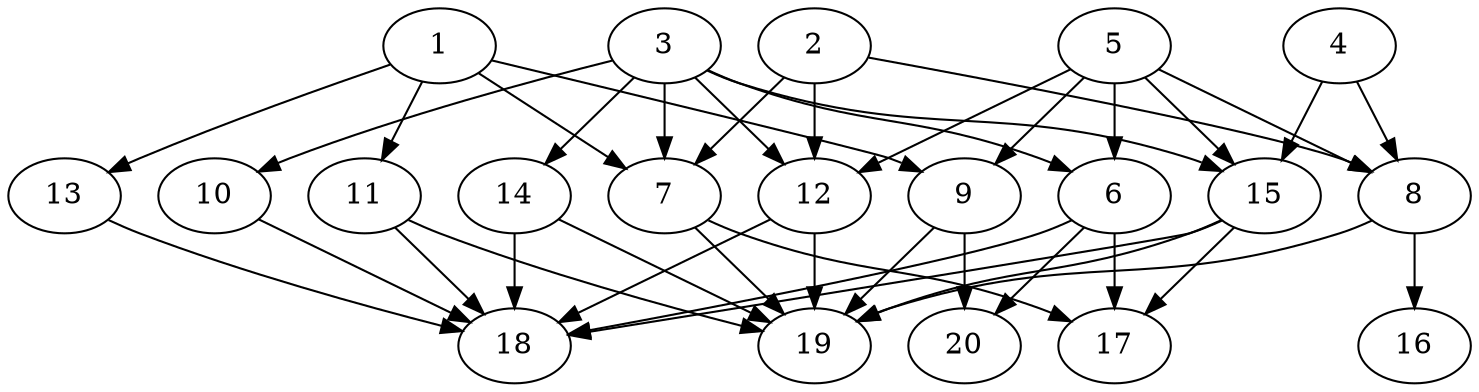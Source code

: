 // DAG automatically generated by daggen at Tue Jul 23 14:34:08 2019
// ./daggen --dot -n 20 --ccr 0.4 --fat 0.7 --regular 0.5 --density 0.8 --mindata 5242880 --maxdata 52428800 
digraph G {
  1 [size="74127360", alpha="0.07", expect_size="29650944"] 
  1 -> 7 [size ="29650944"]
  1 -> 9 [size ="29650944"]
  1 -> 11 [size ="29650944"]
  1 -> 13 [size ="29650944"]
  2 [size="109818880", alpha="0.09", expect_size="43927552"] 
  2 -> 7 [size ="43927552"]
  2 -> 8 [size ="43927552"]
  2 -> 12 [size ="43927552"]
  3 [size="98752000", alpha="0.04", expect_size="39500800"] 
  3 -> 6 [size ="39500800"]
  3 -> 7 [size ="39500800"]
  3 -> 10 [size ="39500800"]
  3 -> 12 [size ="39500800"]
  3 -> 14 [size ="39500800"]
  3 -> 15 [size ="39500800"]
  4 [size="50073600", alpha="0.09", expect_size="20029440"] 
  4 -> 8 [size ="20029440"]
  4 -> 15 [size ="20029440"]
  5 [size="51233280", alpha="0.02", expect_size="20493312"] 
  5 -> 6 [size ="20493312"]
  5 -> 8 [size ="20493312"]
  5 -> 9 [size ="20493312"]
  5 -> 12 [size ="20493312"]
  5 -> 15 [size ="20493312"]
  6 [size="101450240", alpha="0.11", expect_size="40580096"] 
  6 -> 17 [size ="40580096"]
  6 -> 18 [size ="40580096"]
  6 -> 20 [size ="40580096"]
  7 [size="116628480", alpha="0.19", expect_size="46651392"] 
  7 -> 17 [size ="46651392"]
  7 -> 19 [size ="46651392"]
  8 [size="54448640", alpha="0.18", expect_size="21779456"] 
  8 -> 16 [size ="21779456"]
  8 -> 19 [size ="21779456"]
  9 [size="67304960", alpha="0.17", expect_size="26921984"] 
  9 -> 19 [size ="26921984"]
  9 -> 20 [size ="26921984"]
  10 [size="85171200", alpha="0.14", expect_size="34068480"] 
  10 -> 18 [size ="34068480"]
  11 [size="17651200", alpha="0.08", expect_size="7060480"] 
  11 -> 18 [size ="7060480"]
  11 -> 19 [size ="7060480"]
  12 [size="59985920", alpha="0.06", expect_size="23994368"] 
  12 -> 18 [size ="23994368"]
  12 -> 19 [size ="23994368"]
  13 [size="113574400", alpha="0.19", expect_size="45429760"] 
  13 -> 18 [size ="45429760"]
  14 [size="16517120", alpha="0.07", expect_size="6606848"] 
  14 -> 18 [size ="6606848"]
  14 -> 19 [size ="6606848"]
  15 [size="69406720", alpha="0.00", expect_size="27762688"] 
  15 -> 17 [size ="27762688"]
  15 -> 18 [size ="27762688"]
  15 -> 19 [size ="27762688"]
  16 [size="81978880", alpha="0.10", expect_size="32791552"] 
  17 [size="30714880", alpha="0.16", expect_size="12285952"] 
  18 [size="27742720", alpha="0.16", expect_size="11097088"] 
  19 [size="17768960", alpha="0.03", expect_size="7107584"] 
  20 [size="117514240", alpha="0.13", expect_size="47005696"] 
}

